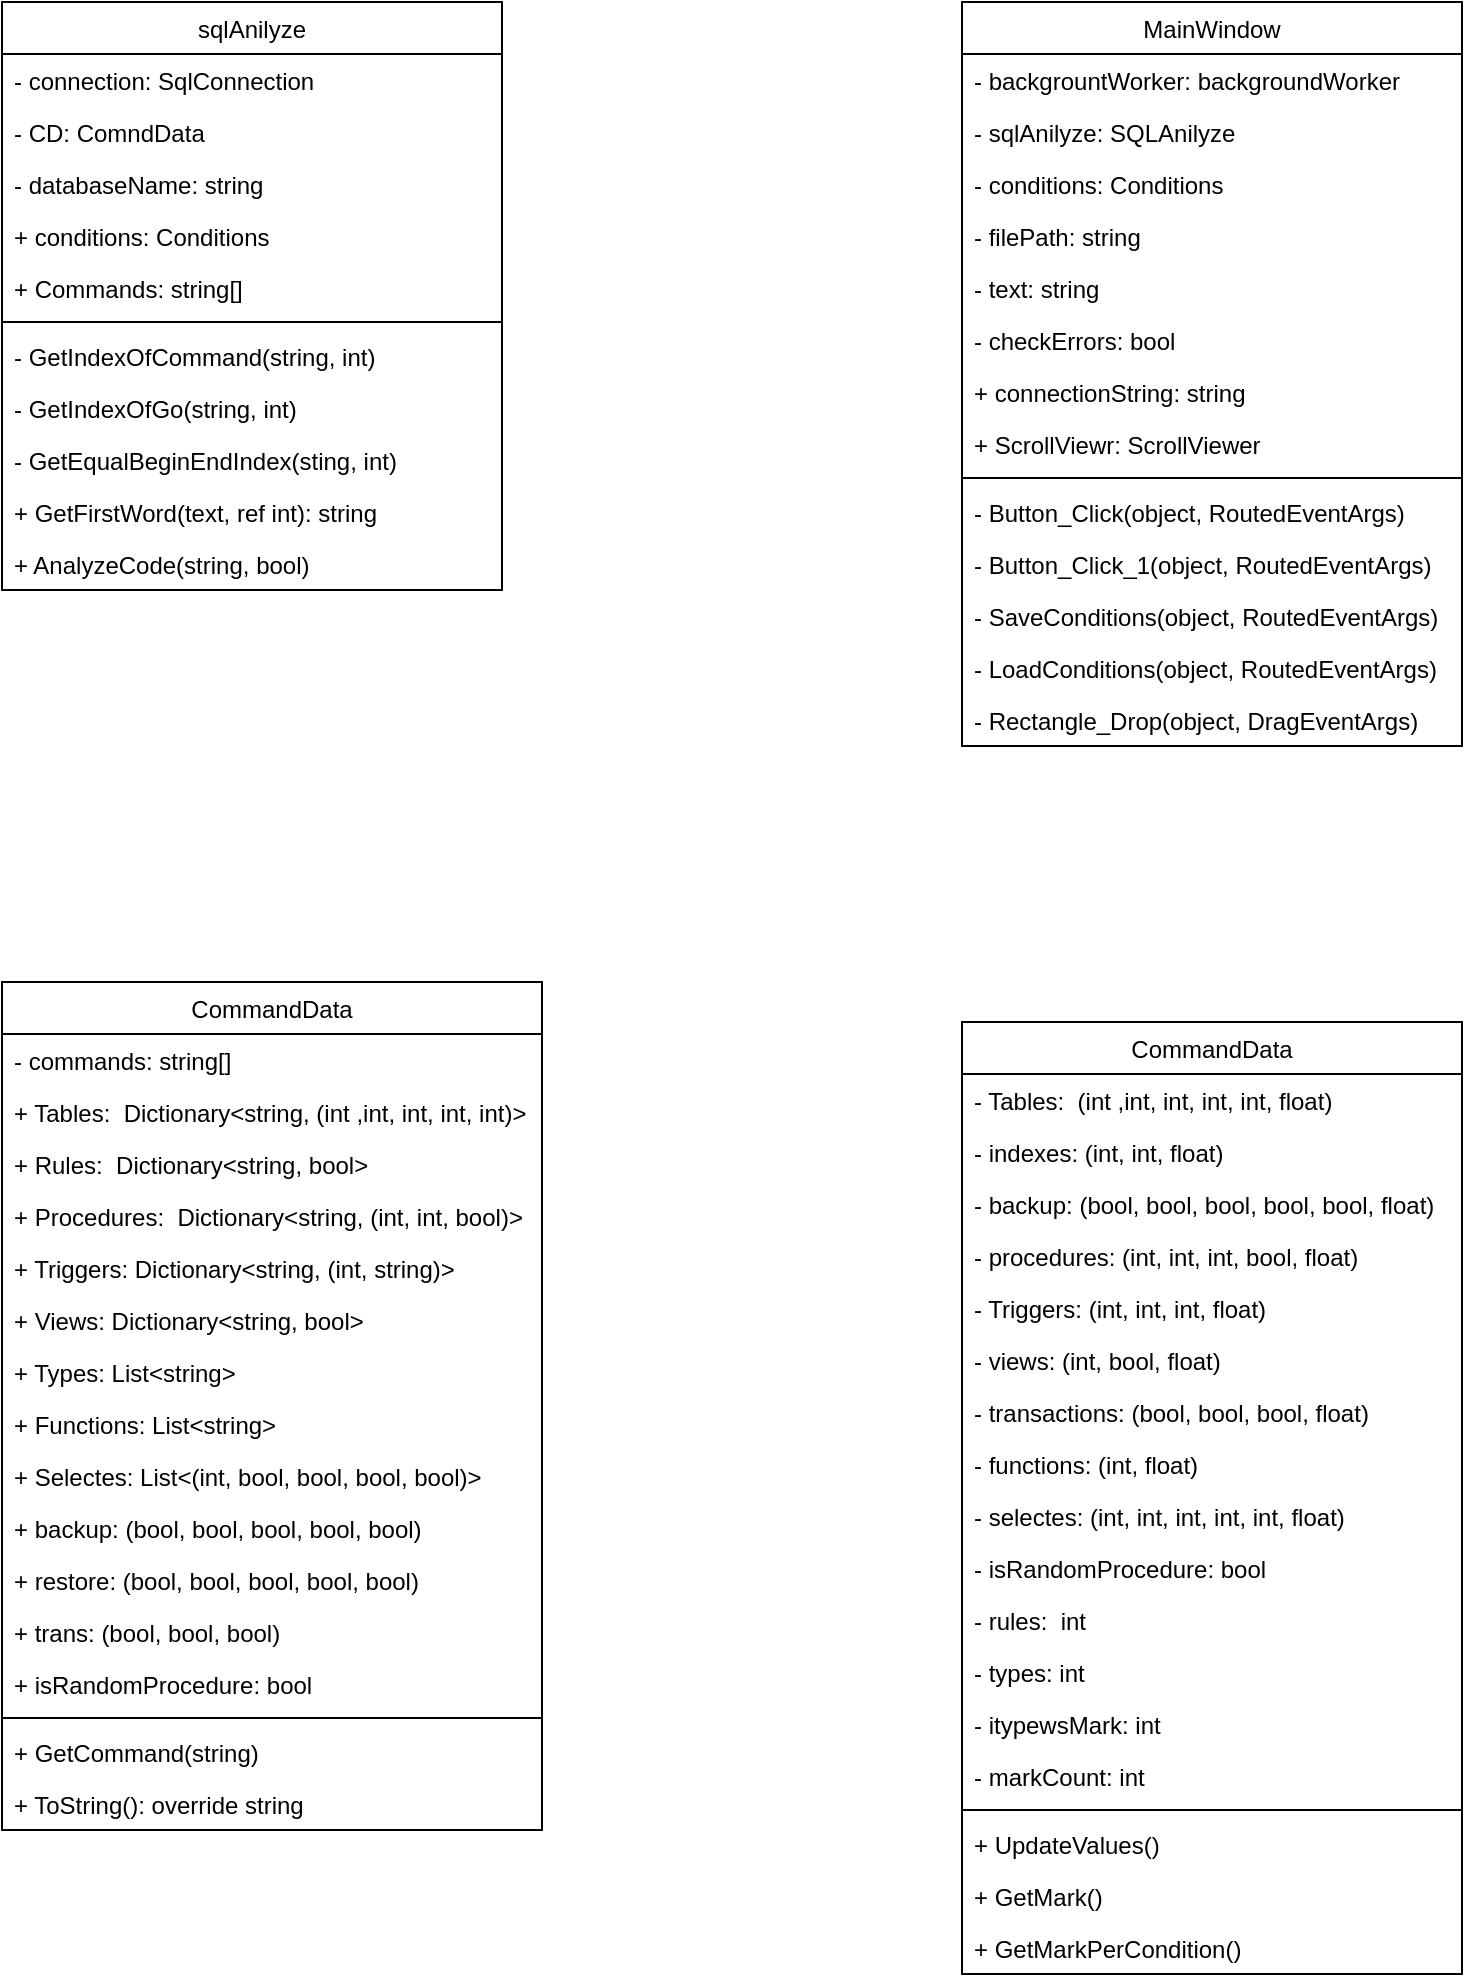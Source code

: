 <mxfile version="12.4.3" type="github" pages="1">
  <diagram id="susNYxtDKehkw5j3yX_A" name="Page-1">
    <mxGraphModel dx="3383" dy="1180" grid="1" gridSize="10" guides="1" tooltips="1" connect="1" arrows="1" fold="1" page="1" pageScale="1" pageWidth="827" pageHeight="1169" math="0" shadow="0">
      <root>
        <mxCell id="0"/>
        <mxCell id="1" parent="0"/>
        <mxCell id="s4VMrZHzIT-GwSamDNnH-1" value="MainWindow" style="swimlane;fontStyle=0;childLayout=stackLayout;horizontal=1;startSize=26;fillColor=none;horizontalStack=0;resizeParent=1;resizeParentMax=0;resizeLast=0;collapsible=1;marginBottom=0;" vertex="1" parent="1">
          <mxGeometry x="200" y="40" width="250" height="372" as="geometry"/>
        </mxCell>
        <mxCell id="s4VMrZHzIT-GwSamDNnH-3" value="- backgrountWorker: backgroundWorker" style="text;strokeColor=none;fillColor=none;align=left;verticalAlign=top;spacingLeft=4;spacingRight=4;overflow=hidden;rotatable=0;points=[[0,0.5],[1,0.5]];portConstraint=eastwest;" vertex="1" parent="s4VMrZHzIT-GwSamDNnH-1">
          <mxGeometry y="26" width="250" height="26" as="geometry"/>
        </mxCell>
        <mxCell id="s4VMrZHzIT-GwSamDNnH-9" value="- sqlAnilyze: SQLAnilyze" style="text;strokeColor=none;fillColor=none;align=left;verticalAlign=top;spacingLeft=4;spacingRight=4;overflow=hidden;rotatable=0;points=[[0,0.5],[1,0.5]];portConstraint=eastwest;" vertex="1" parent="s4VMrZHzIT-GwSamDNnH-1">
          <mxGeometry y="52" width="250" height="26" as="geometry"/>
        </mxCell>
        <mxCell id="s4VMrZHzIT-GwSamDNnH-11" value="- conditions: Conditions" style="text;strokeColor=none;fillColor=none;align=left;verticalAlign=top;spacingLeft=4;spacingRight=4;overflow=hidden;rotatable=0;points=[[0,0.5],[1,0.5]];portConstraint=eastwest;" vertex="1" parent="s4VMrZHzIT-GwSamDNnH-1">
          <mxGeometry y="78" width="250" height="26" as="geometry"/>
        </mxCell>
        <mxCell id="s4VMrZHzIT-GwSamDNnH-7" value="- filePath: string" style="text;strokeColor=none;fillColor=none;align=left;verticalAlign=top;spacingLeft=4;spacingRight=4;overflow=hidden;rotatable=0;points=[[0,0.5],[1,0.5]];portConstraint=eastwest;" vertex="1" parent="s4VMrZHzIT-GwSamDNnH-1">
          <mxGeometry y="104" width="250" height="26" as="geometry"/>
        </mxCell>
        <mxCell id="s4VMrZHzIT-GwSamDNnH-8" value="- text: string" style="text;strokeColor=none;fillColor=none;align=left;verticalAlign=top;spacingLeft=4;spacingRight=4;overflow=hidden;rotatable=0;points=[[0,0.5],[1,0.5]];portConstraint=eastwest;" vertex="1" parent="s4VMrZHzIT-GwSamDNnH-1">
          <mxGeometry y="130" width="250" height="26" as="geometry"/>
        </mxCell>
        <mxCell id="s4VMrZHzIT-GwSamDNnH-12" value="- checkErrors: bool" style="text;strokeColor=none;fillColor=none;align=left;verticalAlign=top;spacingLeft=4;spacingRight=4;overflow=hidden;rotatable=0;points=[[0,0.5],[1,0.5]];portConstraint=eastwest;" vertex="1" parent="s4VMrZHzIT-GwSamDNnH-1">
          <mxGeometry y="156" width="250" height="26" as="geometry"/>
        </mxCell>
        <mxCell id="s4VMrZHzIT-GwSamDNnH-5" value="+ connectionString: string" style="text;strokeColor=none;fillColor=none;align=left;verticalAlign=top;spacingLeft=4;spacingRight=4;overflow=hidden;rotatable=0;points=[[0,0.5],[1,0.5]];portConstraint=eastwest;" vertex="1" parent="s4VMrZHzIT-GwSamDNnH-1">
          <mxGeometry y="182" width="250" height="26" as="geometry"/>
        </mxCell>
        <mxCell id="s4VMrZHzIT-GwSamDNnH-6" value="+ ScrollViewr: ScrollViewer" style="text;strokeColor=none;fillColor=none;align=left;verticalAlign=top;spacingLeft=4;spacingRight=4;overflow=hidden;rotatable=0;points=[[0,0.5],[1,0.5]];portConstraint=eastwest;" vertex="1" parent="s4VMrZHzIT-GwSamDNnH-1">
          <mxGeometry y="208" width="250" height="26" as="geometry"/>
        </mxCell>
        <mxCell id="s4VMrZHzIT-GwSamDNnH-13" value="" style="line;strokeWidth=1;fillColor=none;align=left;verticalAlign=middle;spacingTop=-1;spacingLeft=3;spacingRight=3;rotatable=0;labelPosition=right;points=[];portConstraint=eastwest;" vertex="1" parent="s4VMrZHzIT-GwSamDNnH-1">
          <mxGeometry y="234" width="250" height="8" as="geometry"/>
        </mxCell>
        <mxCell id="s4VMrZHzIT-GwSamDNnH-14" value="- Button_Click(object, RoutedEventArgs)" style="text;strokeColor=none;fillColor=none;align=left;verticalAlign=top;spacingLeft=4;spacingRight=4;overflow=hidden;rotatable=0;points=[[0,0.5],[1,0.5]];portConstraint=eastwest;" vertex="1" parent="s4VMrZHzIT-GwSamDNnH-1">
          <mxGeometry y="242" width="250" height="26" as="geometry"/>
        </mxCell>
        <mxCell id="s4VMrZHzIT-GwSamDNnH-15" value="- Button_Click_1(object, RoutedEventArgs)" style="text;strokeColor=none;fillColor=none;align=left;verticalAlign=top;spacingLeft=4;spacingRight=4;overflow=hidden;rotatable=0;points=[[0,0.5],[1,0.5]];portConstraint=eastwest;" vertex="1" parent="s4VMrZHzIT-GwSamDNnH-1">
          <mxGeometry y="268" width="250" height="26" as="geometry"/>
        </mxCell>
        <mxCell id="s4VMrZHzIT-GwSamDNnH-16" value="- SaveConditions(object, RoutedEventArgs)" style="text;strokeColor=none;fillColor=none;align=left;verticalAlign=top;spacingLeft=4;spacingRight=4;overflow=hidden;rotatable=0;points=[[0,0.5],[1,0.5]];portConstraint=eastwest;" vertex="1" parent="s4VMrZHzIT-GwSamDNnH-1">
          <mxGeometry y="294" width="250" height="26" as="geometry"/>
        </mxCell>
        <mxCell id="s4VMrZHzIT-GwSamDNnH-17" value="- LoadConditions(object, RoutedEventArgs)" style="text;strokeColor=none;fillColor=none;align=left;verticalAlign=top;spacingLeft=4;spacingRight=4;overflow=hidden;rotatable=0;points=[[0,0.5],[1,0.5]];portConstraint=eastwest;" vertex="1" parent="s4VMrZHzIT-GwSamDNnH-1">
          <mxGeometry y="320" width="250" height="26" as="geometry"/>
        </mxCell>
        <mxCell id="s4VMrZHzIT-GwSamDNnH-18" value="- Rectangle_Drop(object, DragEventArgs)" style="text;strokeColor=none;fillColor=none;align=left;verticalAlign=top;spacingLeft=4;spacingRight=4;overflow=hidden;rotatable=0;points=[[0,0.5],[1,0.5]];portConstraint=eastwest;" vertex="1" parent="s4VMrZHzIT-GwSamDNnH-1">
          <mxGeometry y="346" width="250" height="26" as="geometry"/>
        </mxCell>
        <mxCell id="s4VMrZHzIT-GwSamDNnH-19" value="sqlAnilyze" style="swimlane;fontStyle=0;childLayout=stackLayout;horizontal=1;startSize=26;fillColor=none;horizontalStack=0;resizeParent=1;resizeParentMax=0;resizeLast=0;collapsible=1;marginBottom=0;" vertex="1" parent="1">
          <mxGeometry x="-280" y="40" width="250" height="294" as="geometry"/>
        </mxCell>
        <mxCell id="s4VMrZHzIT-GwSamDNnH-20" value="- connection: SqlConnection" style="text;strokeColor=none;fillColor=none;align=left;verticalAlign=top;spacingLeft=4;spacingRight=4;overflow=hidden;rotatable=0;points=[[0,0.5],[1,0.5]];portConstraint=eastwest;" vertex="1" parent="s4VMrZHzIT-GwSamDNnH-19">
          <mxGeometry y="26" width="250" height="26" as="geometry"/>
        </mxCell>
        <mxCell id="s4VMrZHzIT-GwSamDNnH-35" value="- CD: ComndData" style="text;strokeColor=none;fillColor=none;align=left;verticalAlign=top;spacingLeft=4;spacingRight=4;overflow=hidden;rotatable=0;points=[[0,0.5],[1,0.5]];portConstraint=eastwest;" vertex="1" parent="s4VMrZHzIT-GwSamDNnH-19">
          <mxGeometry y="52" width="250" height="26" as="geometry"/>
        </mxCell>
        <mxCell id="s4VMrZHzIT-GwSamDNnH-34" value="- databaseName: string" style="text;strokeColor=none;fillColor=none;align=left;verticalAlign=top;spacingLeft=4;spacingRight=4;overflow=hidden;rotatable=0;points=[[0,0.5],[1,0.5]];portConstraint=eastwest;" vertex="1" parent="s4VMrZHzIT-GwSamDNnH-19">
          <mxGeometry y="78" width="250" height="26" as="geometry"/>
        </mxCell>
        <mxCell id="s4VMrZHzIT-GwSamDNnH-36" value="+ conditions: Conditions" style="text;strokeColor=none;fillColor=none;align=left;verticalAlign=top;spacingLeft=4;spacingRight=4;overflow=hidden;rotatable=0;points=[[0,0.5],[1,0.5]];portConstraint=eastwest;" vertex="1" parent="s4VMrZHzIT-GwSamDNnH-19">
          <mxGeometry y="104" width="250" height="26" as="geometry"/>
        </mxCell>
        <mxCell id="s4VMrZHzIT-GwSamDNnH-37" value="+ Commands: string[]" style="text;strokeColor=none;fillColor=none;align=left;verticalAlign=top;spacingLeft=4;spacingRight=4;overflow=hidden;rotatable=0;points=[[0,0.5],[1,0.5]];portConstraint=eastwest;" vertex="1" parent="s4VMrZHzIT-GwSamDNnH-19">
          <mxGeometry y="130" width="250" height="26" as="geometry"/>
        </mxCell>
        <mxCell id="s4VMrZHzIT-GwSamDNnH-28" value="" style="line;strokeWidth=1;fillColor=none;align=left;verticalAlign=middle;spacingTop=-1;spacingLeft=3;spacingRight=3;rotatable=0;labelPosition=right;points=[];portConstraint=eastwest;" vertex="1" parent="s4VMrZHzIT-GwSamDNnH-19">
          <mxGeometry y="156" width="250" height="8" as="geometry"/>
        </mxCell>
        <mxCell id="s4VMrZHzIT-GwSamDNnH-40" value="- GetIndexOfCommand(string, int)" style="text;strokeColor=none;fillColor=none;align=left;verticalAlign=top;spacingLeft=4;spacingRight=4;overflow=hidden;rotatable=0;points=[[0,0.5],[1,0.5]];portConstraint=eastwest;" vertex="1" parent="s4VMrZHzIT-GwSamDNnH-19">
          <mxGeometry y="164" width="250" height="26" as="geometry"/>
        </mxCell>
        <mxCell id="s4VMrZHzIT-GwSamDNnH-41" value="- GetIndexOfGo(string, int)" style="text;strokeColor=none;fillColor=none;align=left;verticalAlign=top;spacingLeft=4;spacingRight=4;overflow=hidden;rotatable=0;points=[[0,0.5],[1,0.5]];portConstraint=eastwest;" vertex="1" parent="s4VMrZHzIT-GwSamDNnH-19">
          <mxGeometry y="190" width="250" height="26" as="geometry"/>
        </mxCell>
        <mxCell id="s4VMrZHzIT-GwSamDNnH-42" value="- GetEqualBeginEndIndex(sting, int)" style="text;strokeColor=none;fillColor=none;align=left;verticalAlign=top;spacingLeft=4;spacingRight=4;overflow=hidden;rotatable=0;points=[[0,0.5],[1,0.5]];portConstraint=eastwest;" vertex="1" parent="s4VMrZHzIT-GwSamDNnH-19">
          <mxGeometry y="216" width="250" height="26" as="geometry"/>
        </mxCell>
        <mxCell id="s4VMrZHzIT-GwSamDNnH-39" value="+ GetFirstWord(text, ref int): string" style="text;strokeColor=none;fillColor=none;align=left;verticalAlign=top;spacingLeft=4;spacingRight=4;overflow=hidden;rotatable=0;points=[[0,0.5],[1,0.5]];portConstraint=eastwest;" vertex="1" parent="s4VMrZHzIT-GwSamDNnH-19">
          <mxGeometry y="242" width="250" height="26" as="geometry"/>
        </mxCell>
        <mxCell id="s4VMrZHzIT-GwSamDNnH-38" value="+ AnalyzeCode(string, bool)" style="text;strokeColor=none;fillColor=none;align=left;verticalAlign=top;spacingLeft=4;spacingRight=4;overflow=hidden;rotatable=0;points=[[0,0.5],[1,0.5]];portConstraint=eastwest;" vertex="1" parent="s4VMrZHzIT-GwSamDNnH-19">
          <mxGeometry y="268" width="250" height="26" as="geometry"/>
        </mxCell>
        <mxCell id="s4VMrZHzIT-GwSamDNnH-43" value="CommandData" style="swimlane;fontStyle=0;childLayout=stackLayout;horizontal=1;startSize=26;fillColor=none;horizontalStack=0;resizeParent=1;resizeParentMax=0;resizeLast=0;collapsible=1;marginBottom=0;" vertex="1" parent="1">
          <mxGeometry x="-280" y="530" width="270" height="424" as="geometry"/>
        </mxCell>
        <mxCell id="s4VMrZHzIT-GwSamDNnH-44" value="- commands: string[]" style="text;strokeColor=none;fillColor=none;align=left;verticalAlign=top;spacingLeft=4;spacingRight=4;overflow=hidden;rotatable=0;points=[[0,0.5],[1,0.5]];portConstraint=eastwest;" vertex="1" parent="s4VMrZHzIT-GwSamDNnH-43">
          <mxGeometry y="26" width="270" height="26" as="geometry"/>
        </mxCell>
        <mxCell id="s4VMrZHzIT-GwSamDNnH-55" value="+ Tables:  Dictionary&lt;string, (int ,int, int, int, int)&gt;" style="text;strokeColor=none;fillColor=none;align=left;verticalAlign=top;spacingLeft=4;spacingRight=4;overflow=hidden;rotatable=0;points=[[0,0.5],[1,0.5]];portConstraint=eastwest;" vertex="1" parent="s4VMrZHzIT-GwSamDNnH-43">
          <mxGeometry y="52" width="270" height="26" as="geometry"/>
        </mxCell>
        <mxCell id="s4VMrZHzIT-GwSamDNnH-56" value="+ Rules:  Dictionary&lt;string, bool&gt;" style="text;strokeColor=none;fillColor=none;align=left;verticalAlign=top;spacingLeft=4;spacingRight=4;overflow=hidden;rotatable=0;points=[[0,0.5],[1,0.5]];portConstraint=eastwest;" vertex="1" parent="s4VMrZHzIT-GwSamDNnH-43">
          <mxGeometry y="78" width="270" height="26" as="geometry"/>
        </mxCell>
        <mxCell id="s4VMrZHzIT-GwSamDNnH-57" value="+ Procedures:  Dictionary&lt;string, (int, int, bool)&gt;" style="text;strokeColor=none;fillColor=none;align=left;verticalAlign=top;spacingLeft=4;spacingRight=4;overflow=hidden;rotatable=0;points=[[0,0.5],[1,0.5]];portConstraint=eastwest;" vertex="1" parent="s4VMrZHzIT-GwSamDNnH-43">
          <mxGeometry y="104" width="270" height="26" as="geometry"/>
        </mxCell>
        <mxCell id="s4VMrZHzIT-GwSamDNnH-58" value="+ Triggers: Dictionary&lt;string, (int, string)&gt;" style="text;strokeColor=none;fillColor=none;align=left;verticalAlign=top;spacingLeft=4;spacingRight=4;overflow=hidden;rotatable=0;points=[[0,0.5],[1,0.5]];portConstraint=eastwest;" vertex="1" parent="s4VMrZHzIT-GwSamDNnH-43">
          <mxGeometry y="130" width="270" height="26" as="geometry"/>
        </mxCell>
        <mxCell id="s4VMrZHzIT-GwSamDNnH-59" value="+ Views: Dictionary&lt;string, bool&gt;" style="text;strokeColor=none;fillColor=none;align=left;verticalAlign=top;spacingLeft=4;spacingRight=4;overflow=hidden;rotatable=0;points=[[0,0.5],[1,0.5]];portConstraint=eastwest;" vertex="1" parent="s4VMrZHzIT-GwSamDNnH-43">
          <mxGeometry y="156" width="270" height="26" as="geometry"/>
        </mxCell>
        <mxCell id="s4VMrZHzIT-GwSamDNnH-60" value="+ Types: List&lt;string&gt;" style="text;strokeColor=none;fillColor=none;align=left;verticalAlign=top;spacingLeft=4;spacingRight=4;overflow=hidden;rotatable=0;points=[[0,0.5],[1,0.5]];portConstraint=eastwest;" vertex="1" parent="s4VMrZHzIT-GwSamDNnH-43">
          <mxGeometry y="182" width="270" height="26" as="geometry"/>
        </mxCell>
        <mxCell id="s4VMrZHzIT-GwSamDNnH-61" value="+ Functions: List&lt;string&gt;" style="text;strokeColor=none;fillColor=none;align=left;verticalAlign=top;spacingLeft=4;spacingRight=4;overflow=hidden;rotatable=0;points=[[0,0.5],[1,0.5]];portConstraint=eastwest;" vertex="1" parent="s4VMrZHzIT-GwSamDNnH-43">
          <mxGeometry y="208" width="270" height="26" as="geometry"/>
        </mxCell>
        <mxCell id="s4VMrZHzIT-GwSamDNnH-62" value="+ Selectes: List&lt;(int, bool, bool, bool, bool)&gt;" style="text;strokeColor=none;fillColor=none;align=left;verticalAlign=top;spacingLeft=4;spacingRight=4;overflow=hidden;rotatable=0;points=[[0,0.5],[1,0.5]];portConstraint=eastwest;" vertex="1" parent="s4VMrZHzIT-GwSamDNnH-43">
          <mxGeometry y="234" width="270" height="26" as="geometry"/>
        </mxCell>
        <mxCell id="s4VMrZHzIT-GwSamDNnH-63" value="+ backup: (bool, bool, bool, bool, bool)" style="text;strokeColor=none;fillColor=none;align=left;verticalAlign=top;spacingLeft=4;spacingRight=4;overflow=hidden;rotatable=0;points=[[0,0.5],[1,0.5]];portConstraint=eastwest;" vertex="1" parent="s4VMrZHzIT-GwSamDNnH-43">
          <mxGeometry y="260" width="270" height="26" as="geometry"/>
        </mxCell>
        <mxCell id="s4VMrZHzIT-GwSamDNnH-64" value="+ restore: (bool, bool, bool, bool, bool)" style="text;strokeColor=none;fillColor=none;align=left;verticalAlign=top;spacingLeft=4;spacingRight=4;overflow=hidden;rotatable=0;points=[[0,0.5],[1,0.5]];portConstraint=eastwest;" vertex="1" parent="s4VMrZHzIT-GwSamDNnH-43">
          <mxGeometry y="286" width="270" height="26" as="geometry"/>
        </mxCell>
        <mxCell id="s4VMrZHzIT-GwSamDNnH-65" value="+ trans: (bool, bool, bool)" style="text;strokeColor=none;fillColor=none;align=left;verticalAlign=top;spacingLeft=4;spacingRight=4;overflow=hidden;rotatable=0;points=[[0,0.5],[1,0.5]];portConstraint=eastwest;" vertex="1" parent="s4VMrZHzIT-GwSamDNnH-43">
          <mxGeometry y="312" width="270" height="26" as="geometry"/>
        </mxCell>
        <mxCell id="s4VMrZHzIT-GwSamDNnH-66" value="+ isRandomProcedure: bool" style="text;strokeColor=none;fillColor=none;align=left;verticalAlign=top;spacingLeft=4;spacingRight=4;overflow=hidden;rotatable=0;points=[[0,0.5],[1,0.5]];portConstraint=eastwest;" vertex="1" parent="s4VMrZHzIT-GwSamDNnH-43">
          <mxGeometry y="338" width="270" height="26" as="geometry"/>
        </mxCell>
        <mxCell id="s4VMrZHzIT-GwSamDNnH-49" value="" style="line;strokeWidth=1;fillColor=none;align=left;verticalAlign=middle;spacingTop=-1;spacingLeft=3;spacingRight=3;rotatable=0;labelPosition=right;points=[];portConstraint=eastwest;" vertex="1" parent="s4VMrZHzIT-GwSamDNnH-43">
          <mxGeometry y="364" width="270" height="8" as="geometry"/>
        </mxCell>
        <mxCell id="s4VMrZHzIT-GwSamDNnH-67" value="+ GetCommand(string)" style="text;strokeColor=none;fillColor=none;align=left;verticalAlign=top;spacingLeft=4;spacingRight=4;overflow=hidden;rotatable=0;points=[[0,0.5],[1,0.5]];portConstraint=eastwest;" vertex="1" parent="s4VMrZHzIT-GwSamDNnH-43">
          <mxGeometry y="372" width="270" height="26" as="geometry"/>
        </mxCell>
        <mxCell id="s4VMrZHzIT-GwSamDNnH-69" value="+ ToString(): override string" style="text;strokeColor=none;fillColor=none;align=left;verticalAlign=top;spacingLeft=4;spacingRight=4;overflow=hidden;rotatable=0;points=[[0,0.5],[1,0.5]];portConstraint=eastwest;" vertex="1" parent="s4VMrZHzIT-GwSamDNnH-43">
          <mxGeometry y="398" width="270" height="26" as="geometry"/>
        </mxCell>
        <mxCell id="s4VMrZHzIT-GwSamDNnH-87" value="CommandData" style="swimlane;fontStyle=0;childLayout=stackLayout;horizontal=1;startSize=26;fillColor=none;horizontalStack=0;resizeParent=1;resizeParentMax=0;resizeLast=0;collapsible=1;marginBottom=0;" vertex="1" parent="1">
          <mxGeometry x="200" y="550" width="250" height="476" as="geometry"/>
        </mxCell>
        <mxCell id="s4VMrZHzIT-GwSamDNnH-89" value="- Tables:  (int ,int, int, int, int, float)" style="text;strokeColor=none;fillColor=none;align=left;verticalAlign=top;spacingLeft=4;spacingRight=4;overflow=hidden;rotatable=0;points=[[0,0.5],[1,0.5]];portConstraint=eastwest;" vertex="1" parent="s4VMrZHzIT-GwSamDNnH-87">
          <mxGeometry y="26" width="250" height="26" as="geometry"/>
        </mxCell>
        <mxCell id="s4VMrZHzIT-GwSamDNnH-91" value="- indexes: (int, int, float)" style="text;strokeColor=none;fillColor=none;align=left;verticalAlign=top;spacingLeft=4;spacingRight=4;overflow=hidden;rotatable=0;points=[[0,0.5],[1,0.5]];portConstraint=eastwest;" vertex="1" parent="s4VMrZHzIT-GwSamDNnH-87">
          <mxGeometry y="52" width="250" height="26" as="geometry"/>
        </mxCell>
        <mxCell id="s4VMrZHzIT-GwSamDNnH-97" value="- backup: (bool, bool, bool, bool, bool, float)" style="text;strokeColor=none;fillColor=none;align=left;verticalAlign=top;spacingLeft=4;spacingRight=4;overflow=hidden;rotatable=0;points=[[0,0.5],[1,0.5]];portConstraint=eastwest;" vertex="1" parent="s4VMrZHzIT-GwSamDNnH-87">
          <mxGeometry y="78" width="250" height="26" as="geometry"/>
        </mxCell>
        <mxCell id="s4VMrZHzIT-GwSamDNnH-104" value="- procedures: (int, int, int, bool, float)" style="text;strokeColor=none;fillColor=none;align=left;verticalAlign=top;spacingLeft=4;spacingRight=4;overflow=hidden;rotatable=0;points=[[0,0.5],[1,0.5]];portConstraint=eastwest;" vertex="1" parent="s4VMrZHzIT-GwSamDNnH-87">
          <mxGeometry y="104" width="250" height="26" as="geometry"/>
        </mxCell>
        <mxCell id="s4VMrZHzIT-GwSamDNnH-92" value="- Triggers: (int, int, int, float)" style="text;strokeColor=none;fillColor=none;align=left;verticalAlign=top;spacingLeft=4;spacingRight=4;overflow=hidden;rotatable=0;points=[[0,0.5],[1,0.5]];portConstraint=eastwest;" vertex="1" parent="s4VMrZHzIT-GwSamDNnH-87">
          <mxGeometry y="130" width="250" height="26" as="geometry"/>
        </mxCell>
        <mxCell id="s4VMrZHzIT-GwSamDNnH-93" value="- views: (int, bool, float)" style="text;strokeColor=none;fillColor=none;align=left;verticalAlign=top;spacingLeft=4;spacingRight=4;overflow=hidden;rotatable=0;points=[[0,0.5],[1,0.5]];portConstraint=eastwest;" vertex="1" parent="s4VMrZHzIT-GwSamDNnH-87">
          <mxGeometry y="156" width="250" height="26" as="geometry"/>
        </mxCell>
        <mxCell id="s4VMrZHzIT-GwSamDNnH-94" value="- transactions: (bool, bool, bool, float)" style="text;strokeColor=none;fillColor=none;align=left;verticalAlign=top;spacingLeft=4;spacingRight=4;overflow=hidden;rotatable=0;points=[[0,0.5],[1,0.5]];portConstraint=eastwest;" vertex="1" parent="s4VMrZHzIT-GwSamDNnH-87">
          <mxGeometry y="182" width="250" height="26" as="geometry"/>
        </mxCell>
        <mxCell id="s4VMrZHzIT-GwSamDNnH-95" value="- functions: (int, float)" style="text;strokeColor=none;fillColor=none;align=left;verticalAlign=top;spacingLeft=4;spacingRight=4;overflow=hidden;rotatable=0;points=[[0,0.5],[1,0.5]];portConstraint=eastwest;" vertex="1" parent="s4VMrZHzIT-GwSamDNnH-87">
          <mxGeometry y="208" width="250" height="26" as="geometry"/>
        </mxCell>
        <mxCell id="s4VMrZHzIT-GwSamDNnH-96" value="- selectes: (int, int, int, int, int, float)" style="text;strokeColor=none;fillColor=none;align=left;verticalAlign=top;spacingLeft=4;spacingRight=4;overflow=hidden;rotatable=0;points=[[0,0.5],[1,0.5]];portConstraint=eastwest;" vertex="1" parent="s4VMrZHzIT-GwSamDNnH-87">
          <mxGeometry y="234" width="250" height="26" as="geometry"/>
        </mxCell>
        <mxCell id="s4VMrZHzIT-GwSamDNnH-90" value="- isRandomProcedure: bool" style="text;strokeColor=none;fillColor=none;align=left;verticalAlign=top;spacingLeft=4;spacingRight=4;overflow=hidden;rotatable=0;points=[[0,0.5],[1,0.5]];portConstraint=eastwest;" vertex="1" parent="s4VMrZHzIT-GwSamDNnH-87">
          <mxGeometry y="260" width="250" height="26" as="geometry"/>
        </mxCell>
        <mxCell id="s4VMrZHzIT-GwSamDNnH-106" value="- rules:  int" style="text;strokeColor=none;fillColor=none;align=left;verticalAlign=top;spacingLeft=4;spacingRight=4;overflow=hidden;rotatable=0;points=[[0,0.5],[1,0.5]];portConstraint=eastwest;" vertex="1" parent="s4VMrZHzIT-GwSamDNnH-87">
          <mxGeometry y="286" width="250" height="26" as="geometry"/>
        </mxCell>
        <mxCell id="s4VMrZHzIT-GwSamDNnH-107" value="- types: int" style="text;strokeColor=none;fillColor=none;align=left;verticalAlign=top;spacingLeft=4;spacingRight=4;overflow=hidden;rotatable=0;points=[[0,0.5],[1,0.5]];portConstraint=eastwest;" vertex="1" parent="s4VMrZHzIT-GwSamDNnH-87">
          <mxGeometry y="312" width="250" height="26" as="geometry"/>
        </mxCell>
        <mxCell id="s4VMrZHzIT-GwSamDNnH-108" value="- itypewsMark: int" style="text;strokeColor=none;fillColor=none;align=left;verticalAlign=top;spacingLeft=4;spacingRight=4;overflow=hidden;rotatable=0;points=[[0,0.5],[1,0.5]];portConstraint=eastwest;" vertex="1" parent="s4VMrZHzIT-GwSamDNnH-87">
          <mxGeometry y="338" width="250" height="26" as="geometry"/>
        </mxCell>
        <mxCell id="s4VMrZHzIT-GwSamDNnH-109" value="- markCount: int" style="text;strokeColor=none;fillColor=none;align=left;verticalAlign=top;spacingLeft=4;spacingRight=4;overflow=hidden;rotatable=0;points=[[0,0.5],[1,0.5]];portConstraint=eastwest;" vertex="1" parent="s4VMrZHzIT-GwSamDNnH-87">
          <mxGeometry y="364" width="250" height="26" as="geometry"/>
        </mxCell>
        <mxCell id="s4VMrZHzIT-GwSamDNnH-101" value="" style="line;strokeWidth=1;fillColor=none;align=left;verticalAlign=middle;spacingTop=-1;spacingLeft=3;spacingRight=3;rotatable=0;labelPosition=right;points=[];portConstraint=eastwest;" vertex="1" parent="s4VMrZHzIT-GwSamDNnH-87">
          <mxGeometry y="390" width="250" height="8" as="geometry"/>
        </mxCell>
        <mxCell id="s4VMrZHzIT-GwSamDNnH-102" value="+ UpdateValues()" style="text;strokeColor=none;fillColor=none;align=left;verticalAlign=top;spacingLeft=4;spacingRight=4;overflow=hidden;rotatable=0;points=[[0,0.5],[1,0.5]];portConstraint=eastwest;" vertex="1" parent="s4VMrZHzIT-GwSamDNnH-87">
          <mxGeometry y="398" width="250" height="26" as="geometry"/>
        </mxCell>
        <mxCell id="s4VMrZHzIT-GwSamDNnH-103" value="+ GetMark()" style="text;strokeColor=none;fillColor=none;align=left;verticalAlign=top;spacingLeft=4;spacingRight=4;overflow=hidden;rotatable=0;points=[[0,0.5],[1,0.5]];portConstraint=eastwest;" vertex="1" parent="s4VMrZHzIT-GwSamDNnH-87">
          <mxGeometry y="424" width="250" height="26" as="geometry"/>
        </mxCell>
        <mxCell id="s4VMrZHzIT-GwSamDNnH-110" value="+ GetMarkPerCondition()" style="text;strokeColor=none;fillColor=none;align=left;verticalAlign=top;spacingLeft=4;spacingRight=4;overflow=hidden;rotatable=0;points=[[0,0.5],[1,0.5]];portConstraint=eastwest;" vertex="1" parent="s4VMrZHzIT-GwSamDNnH-87">
          <mxGeometry y="450" width="250" height="26" as="geometry"/>
        </mxCell>
      </root>
    </mxGraphModel>
  </diagram>
</mxfile>

